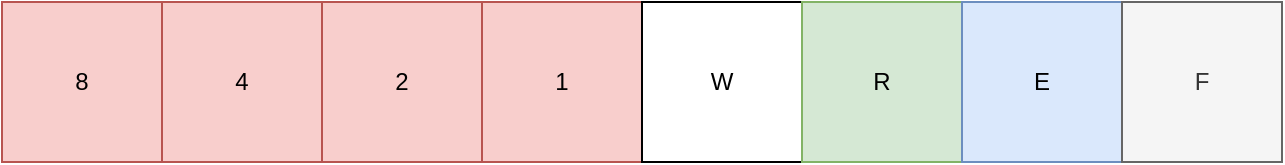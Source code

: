 <mxfile version="15.4.0" type="device"><diagram id="s9xTVHSltX8VTeNzyRwG" name="Page-1"><mxGraphModel dx="660" dy="1216" grid="1" gridSize="10" guides="1" tooltips="1" connect="1" arrows="1" fold="1" page="1" pageScale="1" pageWidth="827" pageHeight="1169" math="0" shadow="0"><root><mxCell id="0"/><mxCell id="1" parent="0"/><mxCell id="4uY0WgfKpb1zYNAqWPRH-1" value="8" style="whiteSpace=wrap;html=1;aspect=fixed;fillColor=#f8cecc;strokeColor=#b85450;" vertex="1" parent="1"><mxGeometry x="80" y="400" width="80" height="80" as="geometry"/></mxCell><mxCell id="4uY0WgfKpb1zYNAqWPRH-2" value="4" style="whiteSpace=wrap;html=1;aspect=fixed;fillColor=#f8cecc;strokeColor=#b85450;" vertex="1" parent="1"><mxGeometry x="160" y="400" width="80" height="80" as="geometry"/></mxCell><mxCell id="4uY0WgfKpb1zYNAqWPRH-3" value="2" style="whiteSpace=wrap;html=1;aspect=fixed;fillColor=#f8cecc;strokeColor=#b85450;" vertex="1" parent="1"><mxGeometry x="240" y="400" width="80" height="80" as="geometry"/></mxCell><mxCell id="4uY0WgfKpb1zYNAqWPRH-4" value="1" style="whiteSpace=wrap;html=1;aspect=fixed;fillColor=#f8cecc;strokeColor=#b85450;" vertex="1" parent="1"><mxGeometry x="320" y="400" width="80" height="80" as="geometry"/></mxCell><mxCell id="4uY0WgfKpb1zYNAqWPRH-5" value="W" style="whiteSpace=wrap;html=1;aspect=fixed;" vertex="1" parent="1"><mxGeometry x="400" y="400" width="80" height="80" as="geometry"/></mxCell><mxCell id="4uY0WgfKpb1zYNAqWPRH-6" value="R" style="whiteSpace=wrap;html=1;aspect=fixed;fillColor=#d5e8d4;strokeColor=#82b366;" vertex="1" parent="1"><mxGeometry x="480" y="400" width="80" height="80" as="geometry"/></mxCell><mxCell id="4uY0WgfKpb1zYNAqWPRH-7" value="E" style="whiteSpace=wrap;html=1;aspect=fixed;fillColor=#dae8fc;strokeColor=#6c8ebf;" vertex="1" parent="1"><mxGeometry x="560" y="400" width="80" height="80" as="geometry"/></mxCell><mxCell id="4uY0WgfKpb1zYNAqWPRH-8" value="F" style="whiteSpace=wrap;html=1;aspect=fixed;fillColor=#f5f5f5;strokeColor=#666666;fontColor=#333333;" vertex="1" parent="1"><mxGeometry x="640" y="400" width="80" height="80" as="geometry"/></mxCell></root></mxGraphModel></diagram></mxfile>
